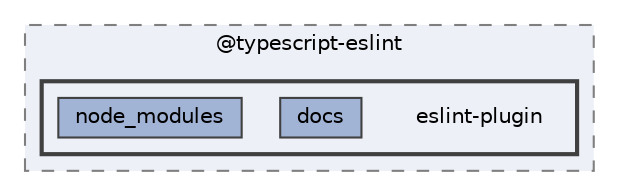 digraph "pkiclassroomrescheduler/src/main/frontend/node_modules/@typescript-eslint/eslint-plugin"
{
 // LATEX_PDF_SIZE
  bgcolor="transparent";
  edge [fontname=Helvetica,fontsize=10,labelfontname=Helvetica,labelfontsize=10];
  node [fontname=Helvetica,fontsize=10,shape=box,height=0.2,width=0.4];
  compound=true
  subgraph clusterdir_68e8f995fcc5380f81b55e0482476f79 {
    graph [ bgcolor="#edf0f7", pencolor="grey50", label="@typescript-eslint", fontname=Helvetica,fontsize=10 style="filled,dashed", URL="dir_68e8f995fcc5380f81b55e0482476f79.html",tooltip=""]
  subgraph clusterdir_79c3d55650b2b840513b6f7577664a4f {
    graph [ bgcolor="#edf0f7", pencolor="grey25", label="", fontname=Helvetica,fontsize=10 style="filled,bold", URL="dir_79c3d55650b2b840513b6f7577664a4f.html",tooltip=""]
    dir_79c3d55650b2b840513b6f7577664a4f [shape=plaintext, label="eslint-plugin"];
  dir_82d3c6dca93109bdf93cd4190496a4f9 [label="docs", fillcolor="#a2b4d6", color="grey25", style="filled", URL="dir_82d3c6dca93109bdf93cd4190496a4f9.html",tooltip=""];
  dir_8a05e1036e99144bdb0888ebcfb67027 [label="node_modules", fillcolor="#a2b4d6", color="grey25", style="filled", URL="dir_8a05e1036e99144bdb0888ebcfb67027.html",tooltip=""];
  }
  }
}
